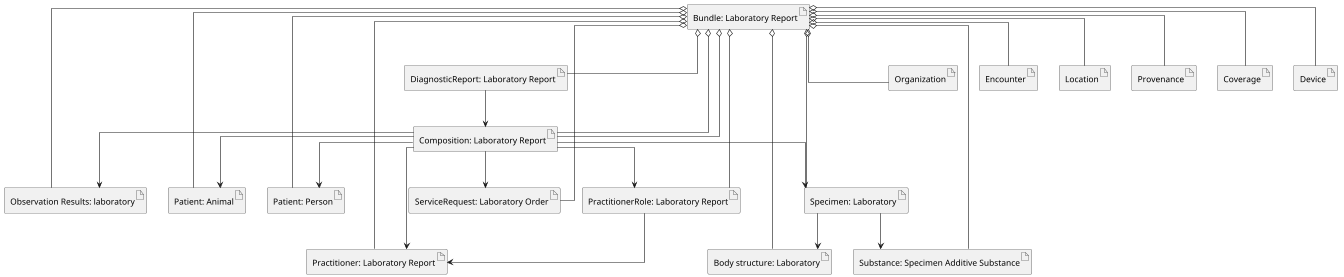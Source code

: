@startuml

skinparam linetype ortho
scale 0.6

artifact "Bundle: Laboratory Report" as bundle
artifact "Composition: Laboratory Report" as composition
artifact "DiagnosticReport: Laboratory Report" as diagnosticReport
artifact "Observation Results: laboratory" as result
artifact "Patient: Animal" as animalPatient
artifact "Patient: Person" as humanPatient
artifact "Practitioner: Laboratory Report" as Practitioner
artifact "PractitionerRole: Laboratory Report" as PractitionerRole
artifact "ServiceRequest: Laboratory Order" as ServiceRequest
artifact "Specimen: Laboratory" as Specimen
artifact "Body structure: Laboratory" as bodyStructure
artifact "Substance: Specimen Additive Substance" as Substance

artifact Organization
artifact Encounter
artifact Location
artifact Provenance
artifact Coverage
artifact Device


url of bundle is  [[StructureDefinition-Bundle-eu-lab.html]]
url of composition is  [[StructureDefinition-Composition-eu-lab.html]]
url of diagnosticReport is  [[StructureDefinition-DiagnosticReport-eu-lab.html]]
url of result [[StructureDefinition-Observation-resultslab-eu-lab.html]]
url of humanPatient [[StructureDefinition-Patient-eu-lab.html]]
url of animalPatient [[StructureDefinition-Patient-animal-eu-lab.html]]
url of Practitioner [[StructureDefinition-Practitioner-eu-lab.html]]
url of PractitionerRole [[StructureDefinition-PractitionerRole-eu-lab.html]]
url of ServiceRequest [[StructureDefinition-ServiceRequest-eu-lab.html]]
url of Specimen [[StructureDefinition-Specimen-eu-lab.html]]
url of Substance [[StructureDefinition-Substance-additive-eu-lab.html]]
url of bodyStructure [[StructureDefinition-BodyStructure-eu-lab.html]]

bundle o-- composition
bundle o-- diagnosticReport
bundle o-- result
bundle o-- humanPatient
bundle o-- animalPatient
bundle o-- composition
bundle o-- Practitioner
bundle o-- PractitionerRole
bundle o-- ServiceRequest
bundle o-- Specimen
bundle o-- Substance
bundle o-- bodyStructure
bundle o-- Organization
bundle o-- Encounter
bundle o-- Location
bundle o-- Provenance
bundle o-- Coverage
bundle o-- Device

composition --> result
composition --> animalPatient
composition --> humanPatient
composition --> Practitioner
composition --> PractitionerRole
composition --> ServiceRequest
composition --> Specimen

diagnosticReport --> composition
Specimen --> Substance
Specimen --> bodyStructure
PractitionerRole --> Practitioner

@enduml